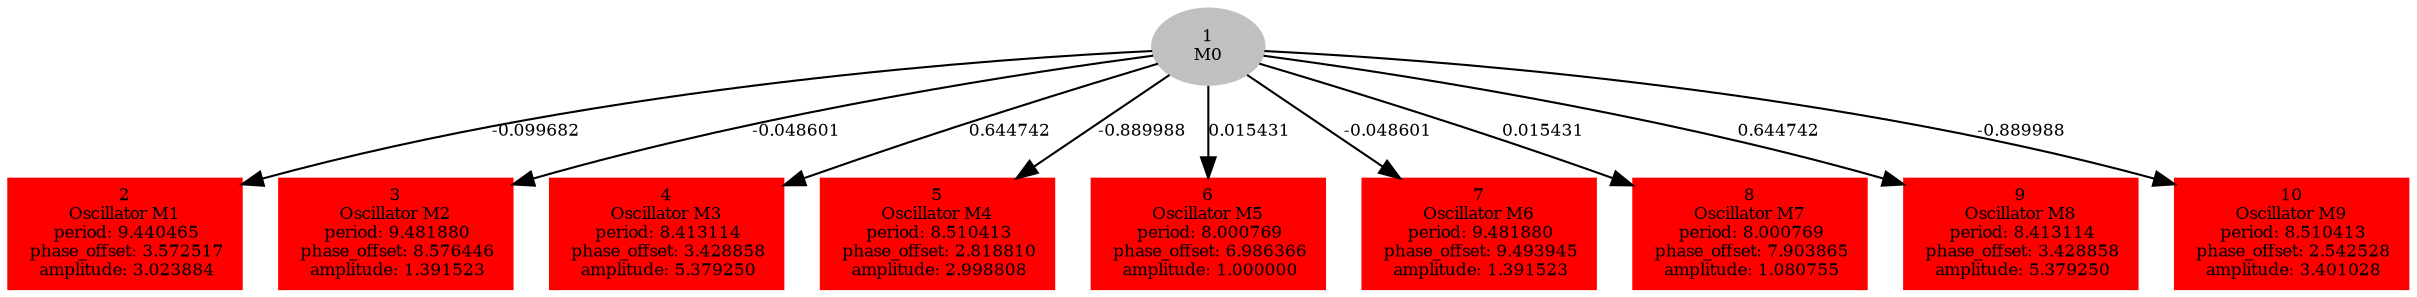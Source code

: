  digraph g{ forcelabels=true;
1[label=<1<BR/>M0>,color="grey",style=filled,fontsize=8];
2 [label=<2<BR />Oscillator M1<BR /> period: 9.440465<BR /> phase_offset: 3.572517<BR /> amplitude: 3.023884>, shape=box,color=red,style=filled,fontsize=8];3 [label=<3<BR />Oscillator M2<BR /> period: 9.481880<BR /> phase_offset: 8.576446<BR /> amplitude: 1.391523>, shape=box,color=red,style=filled,fontsize=8];4 [label=<4<BR />Oscillator M3<BR /> period: 8.413114<BR /> phase_offset: 3.428858<BR /> amplitude: 5.379250>, shape=box,color=red,style=filled,fontsize=8];5 [label=<5<BR />Oscillator M4<BR /> period: 8.510413<BR /> phase_offset: 2.818810<BR /> amplitude: 2.998808>, shape=box,color=red,style=filled,fontsize=8];6 [label=<6<BR />Oscillator M5<BR /> period: 8.000769<BR /> phase_offset: 6.986366<BR /> amplitude: 1.000000>, shape=box,color=red,style=filled,fontsize=8];7 [label=<7<BR />Oscillator M6<BR /> period: 9.481880<BR /> phase_offset: 9.493945<BR /> amplitude: 1.391523>, shape=box,color=red,style=filled,fontsize=8];8 [label=<8<BR />Oscillator M7<BR /> period: 8.000769<BR /> phase_offset: 7.903865<BR /> amplitude: 1.080755>, shape=box,color=red,style=filled,fontsize=8];9 [label=<9<BR />Oscillator M8<BR /> period: 8.413114<BR /> phase_offset: 3.428858<BR /> amplitude: 5.379250>, shape=box,color=red,style=filled,fontsize=8];10 [label=<10<BR />Oscillator M9<BR /> period: 8.510413<BR /> phase_offset: 2.542528<BR /> amplitude: 3.401028>, shape=box,color=red,style=filled,fontsize=8];1 -> 2[label="-0.099682 ",fontsize="8"];
1 -> 3[label="-0.048601 ",fontsize="8"];
1 -> 4[label="0.644742 ",fontsize="8"];
1 -> 5[label="-0.889988 ",fontsize="8"];
1 -> 6[label="0.015431 ",fontsize="8"];
1 -> 7[label="-0.048601 ",fontsize="8"];
1 -> 8[label="0.015431 ",fontsize="8"];
1 -> 9[label="0.644742 ",fontsize="8"];
1 -> 10[label="-0.889988 ",fontsize="8"];
 }
